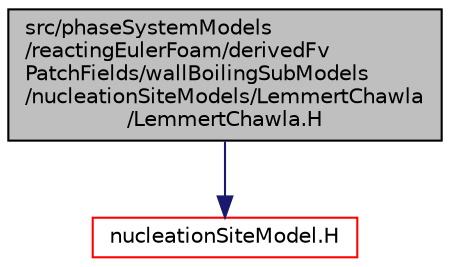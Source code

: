 digraph "src/phaseSystemModels/reactingEulerFoam/derivedFvPatchFields/wallBoilingSubModels/nucleationSiteModels/LemmertChawla/LemmertChawla.H"
{
  bgcolor="transparent";
  edge [fontname="Helvetica",fontsize="10",labelfontname="Helvetica",labelfontsize="10"];
  node [fontname="Helvetica",fontsize="10",shape=record];
  Node1 [label="src/phaseSystemModels\l/reactingEulerFoam/derivedFv\lPatchFields/wallBoilingSubModels\l/nucleationSiteModels/LemmertChawla\l/LemmertChawla.H",height=0.2,width=0.4,color="black", fillcolor="grey75", style="filled" fontcolor="black"];
  Node1 -> Node2 [color="midnightblue",fontsize="10",style="solid",fontname="Helvetica"];
  Node2 [label="nucleationSiteModel.H",height=0.2,width=0.4,color="red",URL="$nucleationSiteModel_8H.html"];
}
